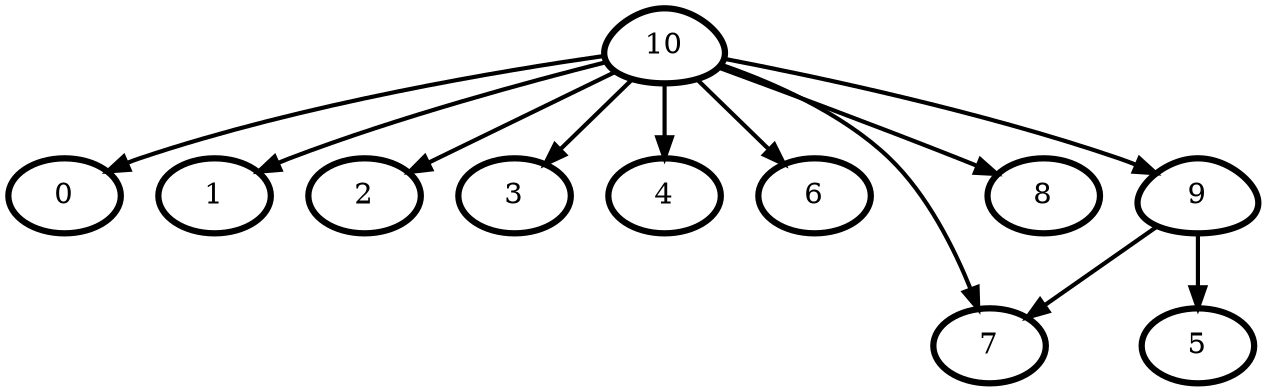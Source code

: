 digraph G {
    0 [penwidth=3,label="0"]
    1 [penwidth=3,label="1"]
    2 [penwidth=3,label="2"]
    3 [penwidth=3,label="3"]
    4 [penwidth=3,label="4"]
    5 [penwidth=3,label="5"]
    6 [penwidth=3,label="6"]
    7 [penwidth=3,label="7"]
    8 [penwidth=3,label="8"]
    9 [penwidth=3,label="9",shape = "egg"]
    10 [penwidth=3,label="10",shape = "egg"]

    9 -> 7 [penwidth=2]
    9 -> 5 [penwidth=2]
    10 -> 6 [penwidth=2]
    10 -> 2 [penwidth=2]
    10 -> 7 [penwidth=2]
    10 -> 1 [penwidth=2]
    10 -> 4 [penwidth=2]
    10 -> 0 [penwidth=2]
    10 -> 3 [penwidth=2]
    10 -> 9 [penwidth=2]
    10 -> 8 [penwidth=2]
}